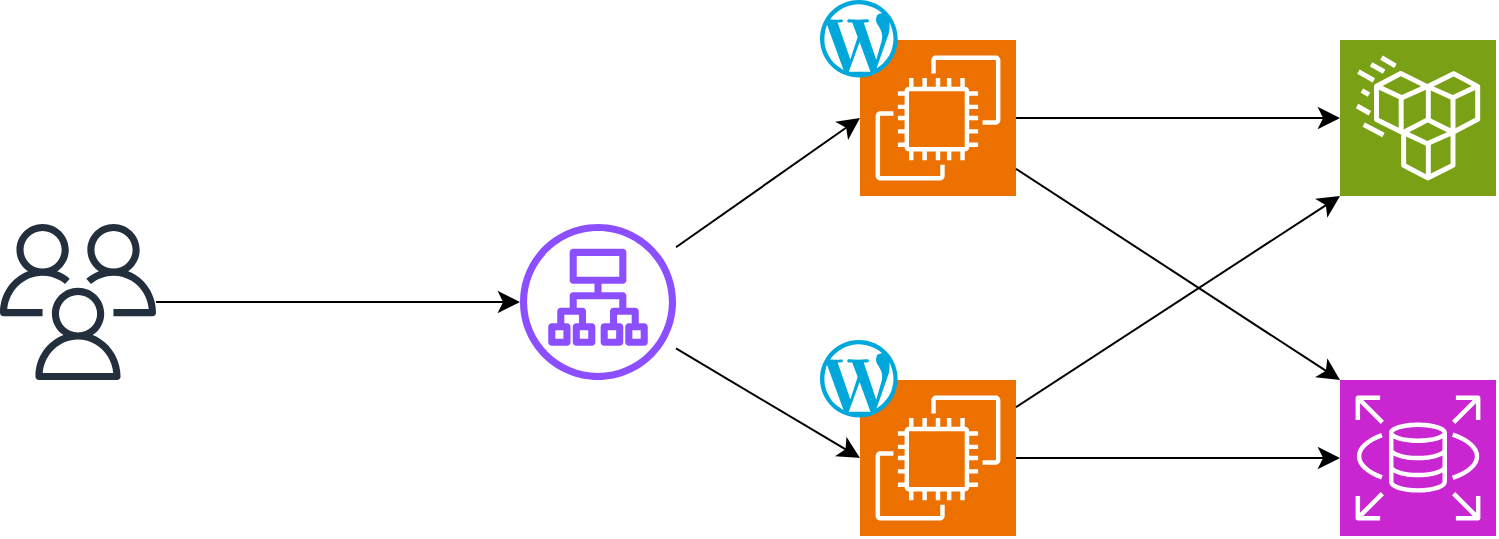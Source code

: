 <mxfile version="23.1.1" type="github">
  <diagram name="Page-1" id="krH8jXZSvFd6ylVXpH1n">
    <mxGraphModel dx="1832" dy="830" grid="1" gridSize="10" guides="1" tooltips="1" connect="1" arrows="1" fold="1" page="0" pageScale="1" pageWidth="850" pageHeight="1100" math="0" shadow="0">
      <root>
        <mxCell id="0" />
        <mxCell id="1" parent="0" />
        <mxCell id="VivJd2awho-l3RcbV7Xb-1" value="" style="sketch=0;points=[[0,0,0],[0.25,0,0],[0.5,0,0],[0.75,0,0],[1,0,0],[0,1,0],[0.25,1,0],[0.5,1,0],[0.75,1,0],[1,1,0],[0,0.25,0],[0,0.5,0],[0,0.75,0],[1,0.25,0],[1,0.5,0],[1,0.75,0]];outlineConnect=0;fontColor=#232F3E;fillColor=#ED7100;strokeColor=#ffffff;dashed=0;verticalLabelPosition=bottom;verticalAlign=top;align=center;html=1;fontSize=12;fontStyle=0;aspect=fixed;shape=mxgraph.aws4.resourceIcon;resIcon=mxgraph.aws4.ec2;" vertex="1" parent="1">
          <mxGeometry x="200" y="70" width="78" height="78" as="geometry" />
        </mxCell>
        <mxCell id="VivJd2awho-l3RcbV7Xb-2" value="" style="sketch=0;points=[[0,0,0],[0.25,0,0],[0.5,0,0],[0.75,0,0],[1,0,0],[0,1,0],[0.25,1,0],[0.5,1,0],[0.75,1,0],[1,1,0],[0,0.25,0],[0,0.5,0],[0,0.75,0],[1,0.25,0],[1,0.5,0],[1,0.75,0]];outlineConnect=0;fontColor=#232F3E;fillColor=#ED7100;strokeColor=#ffffff;dashed=0;verticalLabelPosition=bottom;verticalAlign=top;align=center;html=1;fontSize=12;fontStyle=0;aspect=fixed;shape=mxgraph.aws4.resourceIcon;resIcon=mxgraph.aws4.ec2;" vertex="1" parent="1">
          <mxGeometry x="200" y="240" width="78" height="78" as="geometry" />
        </mxCell>
        <mxCell id="VivJd2awho-l3RcbV7Xb-3" value="" style="sketch=0;points=[[0,0,0],[0.25,0,0],[0.5,0,0],[0.75,0,0],[1,0,0],[0,1,0],[0.25,1,0],[0.5,1,0],[0.75,1,0],[1,1,0],[0,0.25,0],[0,0.5,0],[0,0.75,0],[1,0.25,0],[1,0.5,0],[1,0.75,0]];outlineConnect=0;fontColor=#232F3E;fillColor=#C925D1;strokeColor=#ffffff;dashed=0;verticalLabelPosition=bottom;verticalAlign=top;align=center;html=1;fontSize=12;fontStyle=0;aspect=fixed;shape=mxgraph.aws4.resourceIcon;resIcon=mxgraph.aws4.rds;" vertex="1" parent="1">
          <mxGeometry x="440" y="240" width="78" height="78" as="geometry" />
        </mxCell>
        <mxCell id="VivJd2awho-l3RcbV7Xb-4" value="" style="sketch=0;points=[[0,0,0],[0.25,0,0],[0.5,0,0],[0.75,0,0],[1,0,0],[0,1,0],[0.25,1,0],[0.5,1,0],[0.75,1,0],[1,1,0],[0,0.25,0],[0,0.5,0],[0,0.75,0],[1,0.25,0],[1,0.5,0],[1,0.75,0]];outlineConnect=0;fontColor=#232F3E;fillColor=#7AA116;strokeColor=#ffffff;dashed=0;verticalLabelPosition=bottom;verticalAlign=top;align=center;html=1;fontSize=12;fontStyle=0;aspect=fixed;shape=mxgraph.aws4.resourceIcon;resIcon=mxgraph.aws4.efs_standard;" vertex="1" parent="1">
          <mxGeometry x="440" y="70" width="78" height="78" as="geometry" />
        </mxCell>
        <mxCell id="VivJd2awho-l3RcbV7Xb-5" value="" style="sketch=0;outlineConnect=0;fontColor=#232F3E;gradientColor=none;fillColor=#8C4FFF;strokeColor=none;dashed=0;verticalLabelPosition=bottom;verticalAlign=top;align=center;html=1;fontSize=12;fontStyle=0;aspect=fixed;pointerEvents=1;shape=mxgraph.aws4.application_load_balancer;" vertex="1" parent="1">
          <mxGeometry x="30" y="162" width="78" height="78" as="geometry" />
        </mxCell>
        <mxCell id="VivJd2awho-l3RcbV7Xb-7" style="edgeStyle=none;curved=1;rounded=0;orthogonalLoop=1;jettySize=auto;html=1;fontSize=12;startSize=8;endSize=8;" edge="1" parent="1" source="VivJd2awho-l3RcbV7Xb-6" target="VivJd2awho-l3RcbV7Xb-5">
          <mxGeometry relative="1" as="geometry" />
        </mxCell>
        <mxCell id="VivJd2awho-l3RcbV7Xb-6" value="" style="sketch=0;outlineConnect=0;fontColor=#232F3E;gradientColor=none;fillColor=#232F3D;strokeColor=none;dashed=0;verticalLabelPosition=bottom;verticalAlign=top;align=center;html=1;fontSize=12;fontStyle=0;aspect=fixed;pointerEvents=1;shape=mxgraph.aws4.users;" vertex="1" parent="1">
          <mxGeometry x="-230" y="162" width="78" height="78" as="geometry" />
        </mxCell>
        <mxCell id="VivJd2awho-l3RcbV7Xb-8" style="edgeStyle=none;curved=1;rounded=0;orthogonalLoop=1;jettySize=auto;html=1;entryX=0;entryY=0.5;entryDx=0;entryDy=0;entryPerimeter=0;fontSize=12;startSize=8;endSize=8;" edge="1" parent="1" source="VivJd2awho-l3RcbV7Xb-5" target="VivJd2awho-l3RcbV7Xb-1">
          <mxGeometry relative="1" as="geometry" />
        </mxCell>
        <mxCell id="VivJd2awho-l3RcbV7Xb-9" style="edgeStyle=none;curved=1;rounded=0;orthogonalLoop=1;jettySize=auto;html=1;entryX=0;entryY=0.5;entryDx=0;entryDy=0;entryPerimeter=0;fontSize=12;startSize=8;endSize=8;" edge="1" parent="1" source="VivJd2awho-l3RcbV7Xb-5" target="VivJd2awho-l3RcbV7Xb-2">
          <mxGeometry relative="1" as="geometry" />
        </mxCell>
        <mxCell id="VivJd2awho-l3RcbV7Xb-10" style="edgeStyle=none;curved=1;rounded=0;orthogonalLoop=1;jettySize=auto;html=1;entryX=0;entryY=0.5;entryDx=0;entryDy=0;entryPerimeter=0;fontSize=12;startSize=8;endSize=8;" edge="1" parent="1" source="VivJd2awho-l3RcbV7Xb-1" target="VivJd2awho-l3RcbV7Xb-4">
          <mxGeometry relative="1" as="geometry" />
        </mxCell>
        <mxCell id="VivJd2awho-l3RcbV7Xb-11" style="edgeStyle=none;curved=1;rounded=0;orthogonalLoop=1;jettySize=auto;html=1;entryX=0;entryY=0;entryDx=0;entryDy=0;entryPerimeter=0;fontSize=12;startSize=8;endSize=8;" edge="1" parent="1" source="VivJd2awho-l3RcbV7Xb-1" target="VivJd2awho-l3RcbV7Xb-3">
          <mxGeometry relative="1" as="geometry" />
        </mxCell>
        <mxCell id="VivJd2awho-l3RcbV7Xb-12" style="edgeStyle=none;curved=1;rounded=0;orthogonalLoop=1;jettySize=auto;html=1;entryX=0;entryY=0.5;entryDx=0;entryDy=0;entryPerimeter=0;fontSize=12;startSize=8;endSize=8;" edge="1" parent="1" source="VivJd2awho-l3RcbV7Xb-2" target="VivJd2awho-l3RcbV7Xb-3">
          <mxGeometry relative="1" as="geometry" />
        </mxCell>
        <mxCell id="VivJd2awho-l3RcbV7Xb-13" style="edgeStyle=none;curved=1;rounded=0;orthogonalLoop=1;jettySize=auto;html=1;entryX=0;entryY=1;entryDx=0;entryDy=0;entryPerimeter=0;fontSize=12;startSize=8;endSize=8;" edge="1" parent="1" source="VivJd2awho-l3RcbV7Xb-2" target="VivJd2awho-l3RcbV7Xb-4">
          <mxGeometry relative="1" as="geometry" />
        </mxCell>
        <mxCell id="VivJd2awho-l3RcbV7Xb-14" value="" style="dashed=0;outlineConnect=0;html=1;align=center;labelPosition=center;verticalLabelPosition=bottom;verticalAlign=top;shape=mxgraph.weblogos.wordpress_2;fillColor=#00A7DA;strokeColor=none;fontSize=16;" vertex="1" parent="1">
          <mxGeometry x="180" y="50" width="38.8" height="38.8" as="geometry" />
        </mxCell>
        <mxCell id="VivJd2awho-l3RcbV7Xb-15" value="" style="dashed=0;outlineConnect=0;html=1;align=center;labelPosition=center;verticalLabelPosition=bottom;verticalAlign=top;shape=mxgraph.weblogos.wordpress_2;fillColor=#00A7DA;strokeColor=none;fontSize=16;" vertex="1" parent="1">
          <mxGeometry x="180" y="220" width="38.8" height="38.8" as="geometry" />
        </mxCell>
      </root>
    </mxGraphModel>
  </diagram>
</mxfile>
